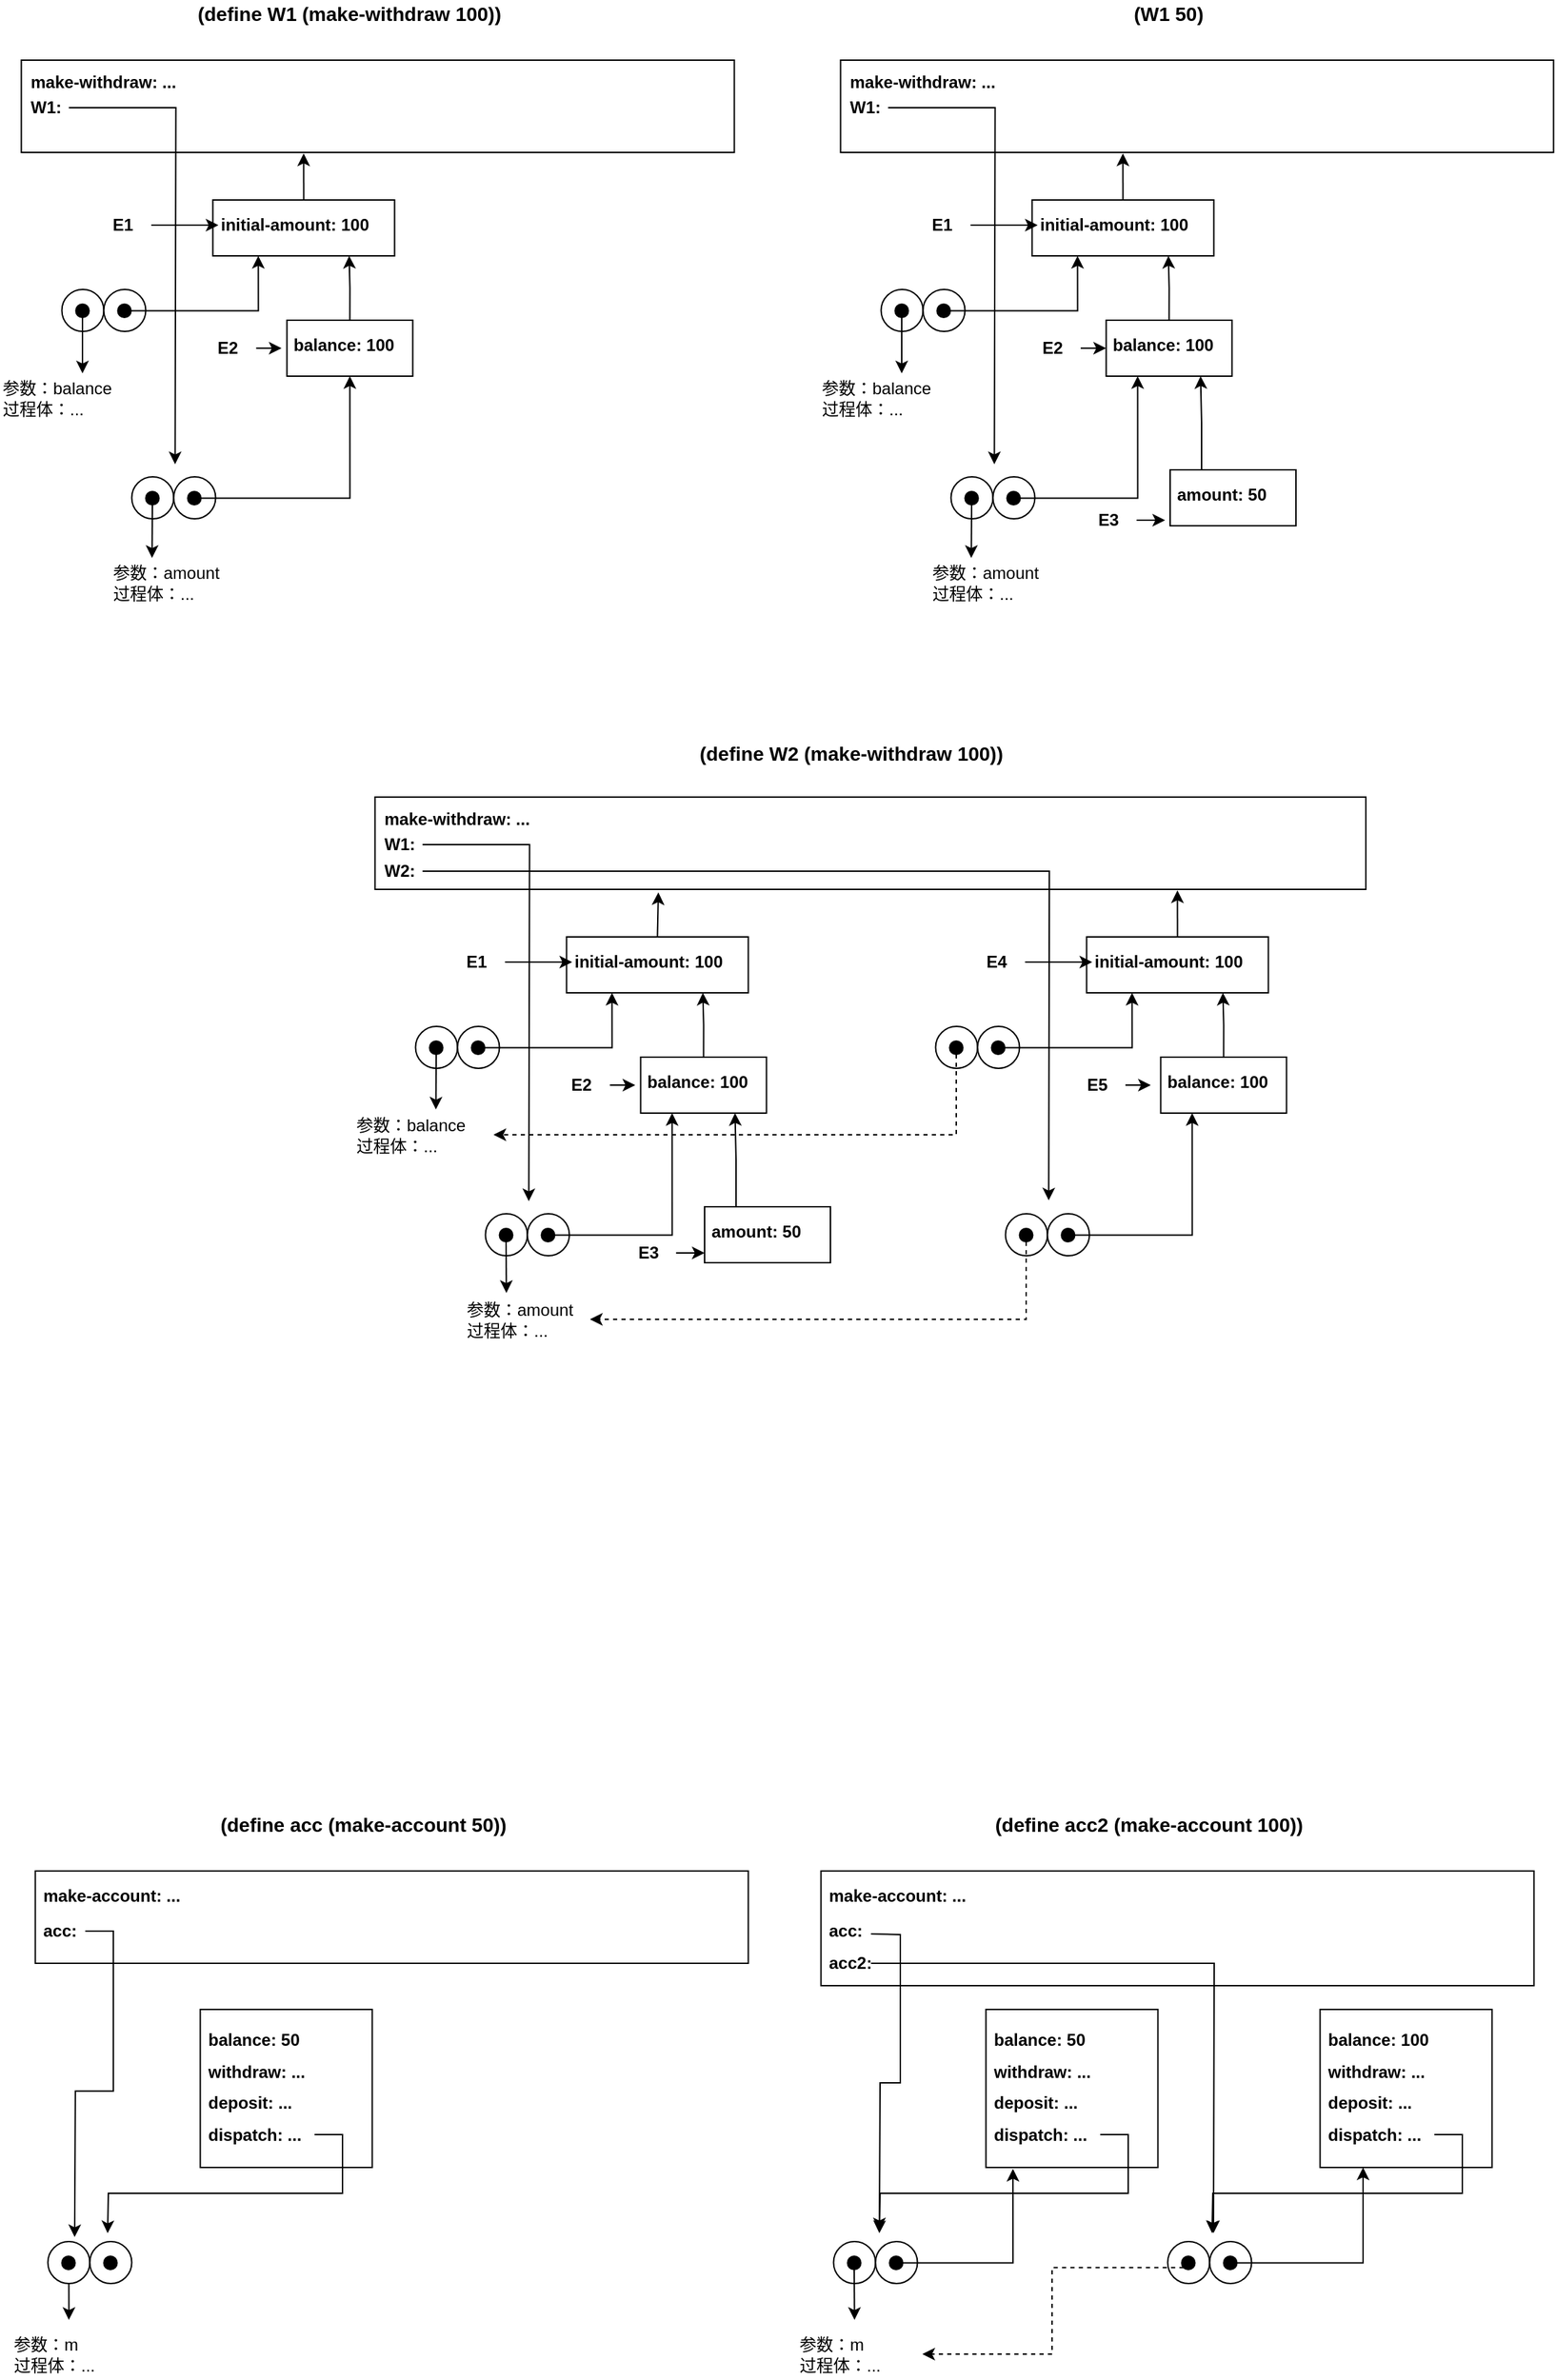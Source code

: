 <mxfile version="14.6.13" type="device"><diagram id="LgujPnxmzeHm9c6CpIcH" name="第 1 页"><mxGraphModel dx="1954" dy="1257" grid="0" gridSize="10" guides="1" tooltips="1" connect="1" arrows="1" fold="1" page="0" pageScale="1" pageWidth="827" pageHeight="1169" math="0" shadow="0"><root><mxCell id="0"/><mxCell id="1" parent="0"/><mxCell id="M92kfZYtHgGCpqDzER8q-1" value="" style="rounded=0;whiteSpace=wrap;html=1;" vertex="1" parent="1"><mxGeometry x="8.25" y="241" width="510" height="66" as="geometry"/></mxCell><mxCell id="M92kfZYtHgGCpqDzER8q-2" value="&lt;b&gt;make-withdraw: ...&lt;/b&gt;" style="text;html=1;strokeColor=none;fillColor=none;align=left;verticalAlign=middle;whiteSpace=wrap;rounded=0;" vertex="1" parent="1"><mxGeometry x="13.25" y="247" width="123" height="20" as="geometry"/></mxCell><mxCell id="M92kfZYtHgGCpqDzER8q-37" style="edgeStyle=orthogonalEdgeStyle;rounded=0;orthogonalLoop=1;jettySize=auto;html=1;" edge="1" parent="1" source="M92kfZYtHgGCpqDzER8q-9"><mxGeometry relative="1" as="geometry"><mxPoint x="118.25" y="530" as="targetPoint"/></mxGeometry></mxCell><mxCell id="M92kfZYtHgGCpqDzER8q-9" value="&lt;b&gt;W1:&lt;/b&gt;" style="text;html=1;strokeColor=none;fillColor=none;align=left;verticalAlign=middle;whiteSpace=wrap;rounded=0;" vertex="1" parent="1"><mxGeometry x="13.25" y="265" width="29" height="20" as="geometry"/></mxCell><mxCell id="M92kfZYtHgGCpqDzER8q-14" value="" style="group" vertex="1" connectable="0" parent="1"><mxGeometry x="145.25" y="341" width="130" height="40" as="geometry"/></mxCell><mxCell id="M92kfZYtHgGCpqDzER8q-11" value="" style="rounded=0;whiteSpace=wrap;html=1;align=left;fillColor=#FFFFFF;" vertex="1" parent="M92kfZYtHgGCpqDzER8q-14"><mxGeometry width="130" height="40" as="geometry"/></mxCell><mxCell id="M92kfZYtHgGCpqDzER8q-13" value="&lt;b&gt;initial-amount: 100&lt;/b&gt;" style="text;html=1;strokeColor=none;fillColor=none;align=left;verticalAlign=middle;whiteSpace=wrap;rounded=0;" vertex="1" parent="M92kfZYtHgGCpqDzER8q-14"><mxGeometry x="4" y="8" width="123" height="20" as="geometry"/></mxCell><mxCell id="M92kfZYtHgGCpqDzER8q-20" value="" style="group" vertex="1" connectable="0" parent="1"><mxGeometry x="37.25" y="405" width="60" height="30" as="geometry"/></mxCell><mxCell id="M92kfZYtHgGCpqDzER8q-8" value="" style="group;flipV=1;flipH=1;" vertex="1" connectable="0" parent="M92kfZYtHgGCpqDzER8q-20"><mxGeometry width="30" height="30" as="geometry"/></mxCell><mxCell id="M92kfZYtHgGCpqDzER8q-4" value="" style="ellipse;whiteSpace=wrap;html=1;aspect=fixed;align=left;flipV=1;flipH=1;" vertex="1" parent="M92kfZYtHgGCpqDzER8q-8"><mxGeometry width="30" height="30" as="geometry"/></mxCell><mxCell id="M92kfZYtHgGCpqDzER8q-5" value="" style="ellipse;whiteSpace=wrap;html=1;aspect=fixed;align=left;fillColor=#000000;flipV=1;flipH=1;" vertex="1" parent="M92kfZYtHgGCpqDzER8q-8"><mxGeometry x="10" y="10.5" width="9.5" height="9.5" as="geometry"/></mxCell><mxCell id="M92kfZYtHgGCpqDzER8q-16" value="" style="group;flipV=1;flipH=1;" vertex="1" connectable="0" parent="M92kfZYtHgGCpqDzER8q-20"><mxGeometry x="30" width="30" height="30" as="geometry"/></mxCell><mxCell id="M92kfZYtHgGCpqDzER8q-17" value="" style="ellipse;whiteSpace=wrap;html=1;aspect=fixed;align=left;flipV=1;flipH=1;" vertex="1" parent="M92kfZYtHgGCpqDzER8q-16"><mxGeometry width="30" height="30" as="geometry"/></mxCell><mxCell id="M92kfZYtHgGCpqDzER8q-18" value="" style="ellipse;whiteSpace=wrap;html=1;aspect=fixed;align=left;fillColor=#000000;flipV=1;flipH=1;" vertex="1" parent="M92kfZYtHgGCpqDzER8q-16"><mxGeometry x="10" y="10.5" width="9.5" height="9.5" as="geometry"/></mxCell><mxCell id="M92kfZYtHgGCpqDzER8q-22" style="edgeStyle=orthogonalEdgeStyle;rounded=0;orthogonalLoop=1;jettySize=auto;html=1;exitX=1;exitY=0.5;exitDx=0;exitDy=0;entryX=0.25;entryY=1;entryDx=0;entryDy=0;" edge="1" parent="1" source="M92kfZYtHgGCpqDzER8q-18" target="M92kfZYtHgGCpqDzER8q-11"><mxGeometry relative="1" as="geometry"/></mxCell><mxCell id="M92kfZYtHgGCpqDzER8q-23" value="参数：balance&lt;br&gt;过程体：..." style="text;html=1;strokeColor=none;fillColor=none;align=left;verticalAlign=middle;whiteSpace=wrap;rounded=0;" vertex="1" parent="1"><mxGeometry x="-7" y="465" width="118" height="35" as="geometry"/></mxCell><mxCell id="M92kfZYtHgGCpqDzER8q-24" value="" style="group" vertex="1" connectable="0" parent="1"><mxGeometry x="198.25" y="427" width="90" height="40" as="geometry"/></mxCell><mxCell id="M92kfZYtHgGCpqDzER8q-25" value="" style="rounded=0;whiteSpace=wrap;html=1;align=left;fillColor=#FFFFFF;" vertex="1" parent="M92kfZYtHgGCpqDzER8q-24"><mxGeometry width="90" height="40" as="geometry"/></mxCell><mxCell id="M92kfZYtHgGCpqDzER8q-26" value="&lt;b&gt;balance: 100&lt;/b&gt;" style="text;html=1;strokeColor=none;fillColor=none;align=left;verticalAlign=middle;whiteSpace=wrap;rounded=0;" vertex="1" parent="M92kfZYtHgGCpqDzER8q-24"><mxGeometry x="2.769" y="8" width="85.154" height="20" as="geometry"/></mxCell><mxCell id="M92kfZYtHgGCpqDzER8q-29" style="edgeStyle=orthogonalEdgeStyle;rounded=0;orthogonalLoop=1;jettySize=auto;html=1;exitX=0.5;exitY=0;exitDx=0;exitDy=0;entryX=0.396;entryY=1.012;entryDx=0;entryDy=0;entryPerimeter=0;" edge="1" parent="1" source="M92kfZYtHgGCpqDzER8q-11" target="M92kfZYtHgGCpqDzER8q-1"><mxGeometry relative="1" as="geometry"/></mxCell><mxCell id="M92kfZYtHgGCpqDzER8q-30" value="" style="group" vertex="1" connectable="0" parent="1"><mxGeometry x="87.25" y="539" width="60" height="30" as="geometry"/></mxCell><mxCell id="M92kfZYtHgGCpqDzER8q-31" value="" style="group;flipV=1;flipH=1;" vertex="1" connectable="0" parent="M92kfZYtHgGCpqDzER8q-30"><mxGeometry width="30" height="30" as="geometry"/></mxCell><mxCell id="M92kfZYtHgGCpqDzER8q-32" value="" style="ellipse;whiteSpace=wrap;html=1;aspect=fixed;align=left;flipV=1;flipH=1;" vertex="1" parent="M92kfZYtHgGCpqDzER8q-31"><mxGeometry width="30" height="30" as="geometry"/></mxCell><mxCell id="M92kfZYtHgGCpqDzER8q-33" value="" style="ellipse;whiteSpace=wrap;html=1;aspect=fixed;align=left;fillColor=#000000;flipV=1;flipH=1;" vertex="1" parent="M92kfZYtHgGCpqDzER8q-31"><mxGeometry x="10" y="10.5" width="9.5" height="9.5" as="geometry"/></mxCell><mxCell id="M92kfZYtHgGCpqDzER8q-34" value="" style="group;flipV=1;flipH=1;" vertex="1" connectable="0" parent="M92kfZYtHgGCpqDzER8q-30"><mxGeometry x="30" width="30" height="30" as="geometry"/></mxCell><mxCell id="M92kfZYtHgGCpqDzER8q-35" value="" style="ellipse;whiteSpace=wrap;html=1;aspect=fixed;align=left;flipV=1;flipH=1;" vertex="1" parent="M92kfZYtHgGCpqDzER8q-34"><mxGeometry width="30" height="30" as="geometry"/></mxCell><mxCell id="M92kfZYtHgGCpqDzER8q-36" value="" style="ellipse;whiteSpace=wrap;html=1;aspect=fixed;align=left;fillColor=#000000;flipV=1;flipH=1;" vertex="1" parent="M92kfZYtHgGCpqDzER8q-34"><mxGeometry x="10" y="10.5" width="9.5" height="9.5" as="geometry"/></mxCell><mxCell id="M92kfZYtHgGCpqDzER8q-38" value="参数：amount&lt;br&gt;过程体：..." style="text;html=1;strokeColor=none;fillColor=none;align=left;verticalAlign=middle;whiteSpace=wrap;rounded=0;" vertex="1" parent="1"><mxGeometry x="72.25" y="597" width="118" height="35" as="geometry"/></mxCell><mxCell id="M92kfZYtHgGCpqDzER8q-39" style="edgeStyle=orthogonalEdgeStyle;rounded=0;orthogonalLoop=1;jettySize=auto;html=1;exitX=0.5;exitY=0;exitDx=0;exitDy=0;entryX=0.75;entryY=1;entryDx=0;entryDy=0;" edge="1" parent="1" source="M92kfZYtHgGCpqDzER8q-25" target="M92kfZYtHgGCpqDzER8q-11"><mxGeometry relative="1" as="geometry"/></mxCell><mxCell id="M92kfZYtHgGCpqDzER8q-42" style="edgeStyle=orthogonalEdgeStyle;rounded=0;orthogonalLoop=1;jettySize=auto;html=1;exitX=1;exitY=0.5;exitDx=0;exitDy=0;entryX=0;entryY=0.5;entryDx=0;entryDy=0;" edge="1" parent="1" source="M92kfZYtHgGCpqDzER8q-40" target="M92kfZYtHgGCpqDzER8q-13"><mxGeometry relative="1" as="geometry"/></mxCell><mxCell id="M92kfZYtHgGCpqDzER8q-40" value="&lt;b&gt;E1&lt;/b&gt;" style="text;html=1;strokeColor=none;fillColor=none;align=center;verticalAlign=middle;whiteSpace=wrap;rounded=0;" vertex="1" parent="1"><mxGeometry x="61.25" y="349" width="40" height="20" as="geometry"/></mxCell><mxCell id="M92kfZYtHgGCpqDzER8q-43" style="edgeStyle=orthogonalEdgeStyle;rounded=0;orthogonalLoop=1;jettySize=auto;html=1;exitX=1;exitY=0.5;exitDx=0;exitDy=0;entryX=0.5;entryY=1;entryDx=0;entryDy=0;" edge="1" parent="1" source="M92kfZYtHgGCpqDzER8q-36" target="M92kfZYtHgGCpqDzER8q-25"><mxGeometry relative="1" as="geometry"/></mxCell><mxCell id="M92kfZYtHgGCpqDzER8q-44" style="edgeStyle=orthogonalEdgeStyle;rounded=0;orthogonalLoop=1;jettySize=auto;html=1;exitX=0.5;exitY=1;exitDx=0;exitDy=0;entryX=0.5;entryY=0;entryDx=0;entryDy=0;" edge="1" parent="1" source="M92kfZYtHgGCpqDzER8q-5" target="M92kfZYtHgGCpqDzER8q-23"><mxGeometry relative="1" as="geometry"/></mxCell><mxCell id="M92kfZYtHgGCpqDzER8q-45" style="edgeStyle=orthogonalEdgeStyle;rounded=0;orthogonalLoop=1;jettySize=auto;html=1;exitX=0.5;exitY=1;exitDx=0;exitDy=0;entryX=0.25;entryY=0;entryDx=0;entryDy=0;" edge="1" parent="1" source="M92kfZYtHgGCpqDzER8q-33" target="M92kfZYtHgGCpqDzER8q-38"><mxGeometry relative="1" as="geometry"/></mxCell><mxCell id="M92kfZYtHgGCpqDzER8q-46" value="" style="group" vertex="1" connectable="0" parent="1"><mxGeometry x="830" y="534" width="90" height="40" as="geometry"/></mxCell><mxCell id="M92kfZYtHgGCpqDzER8q-47" value="" style="rounded=0;whiteSpace=wrap;html=1;align=left;fillColor=#FFFFFF;" vertex="1" parent="M92kfZYtHgGCpqDzER8q-46"><mxGeometry width="90" height="40" as="geometry"/></mxCell><mxCell id="M92kfZYtHgGCpqDzER8q-48" value="&lt;b&gt;amount: 50&lt;/b&gt;" style="text;html=1;strokeColor=none;fillColor=none;align=left;verticalAlign=middle;whiteSpace=wrap;rounded=0;" vertex="1" parent="M92kfZYtHgGCpqDzER8q-46"><mxGeometry x="2.769" y="8" width="85.154" height="20" as="geometry"/></mxCell><mxCell id="M92kfZYtHgGCpqDzER8q-60" value="&lt;b&gt;&lt;font style=&quot;font-size: 14px&quot;&gt;(define W1 (make-withdraw 100))&lt;/font&gt;&lt;/b&gt;" style="text;html=1;strokeColor=none;fillColor=none;align=center;verticalAlign=middle;whiteSpace=wrap;rounded=0;" vertex="1" parent="1"><mxGeometry x="114.25" y="198" width="258" height="20" as="geometry"/></mxCell><mxCell id="M92kfZYtHgGCpqDzER8q-61" value="" style="rounded=0;whiteSpace=wrap;html=1;" vertex="1" parent="1"><mxGeometry x="594.25" y="241" width="510" height="66" as="geometry"/></mxCell><mxCell id="M92kfZYtHgGCpqDzER8q-62" value="&lt;b&gt;make-withdraw: ...&lt;/b&gt;" style="text;html=1;strokeColor=none;fillColor=none;align=left;verticalAlign=middle;whiteSpace=wrap;rounded=0;" vertex="1" parent="1"><mxGeometry x="599.25" y="247" width="123" height="20" as="geometry"/></mxCell><mxCell id="M92kfZYtHgGCpqDzER8q-63" style="edgeStyle=orthogonalEdgeStyle;rounded=0;orthogonalLoop=1;jettySize=auto;html=1;" edge="1" source="M92kfZYtHgGCpqDzER8q-64" parent="1"><mxGeometry relative="1" as="geometry"><mxPoint x="704.25" y="530" as="targetPoint"/></mxGeometry></mxCell><mxCell id="M92kfZYtHgGCpqDzER8q-64" value="&lt;b&gt;W1:&lt;/b&gt;" style="text;html=1;strokeColor=none;fillColor=none;align=left;verticalAlign=middle;whiteSpace=wrap;rounded=0;" vertex="1" parent="1"><mxGeometry x="599.25" y="265" width="29" height="20" as="geometry"/></mxCell><mxCell id="M92kfZYtHgGCpqDzER8q-65" value="" style="group" vertex="1" connectable="0" parent="1"><mxGeometry x="731.25" y="341" width="130" height="40" as="geometry"/></mxCell><mxCell id="M92kfZYtHgGCpqDzER8q-66" value="" style="rounded=0;whiteSpace=wrap;html=1;align=left;fillColor=#FFFFFF;" vertex="1" parent="M92kfZYtHgGCpqDzER8q-65"><mxGeometry width="130" height="40" as="geometry"/></mxCell><mxCell id="M92kfZYtHgGCpqDzER8q-67" value="&lt;b&gt;initial-amount: 100&lt;/b&gt;" style="text;html=1;strokeColor=none;fillColor=none;align=left;verticalAlign=middle;whiteSpace=wrap;rounded=0;" vertex="1" parent="M92kfZYtHgGCpqDzER8q-65"><mxGeometry x="4" y="8" width="123" height="20" as="geometry"/></mxCell><mxCell id="M92kfZYtHgGCpqDzER8q-68" value="" style="group" vertex="1" connectable="0" parent="1"><mxGeometry x="623.25" y="405" width="60" height="30" as="geometry"/></mxCell><mxCell id="M92kfZYtHgGCpqDzER8q-69" value="" style="group;flipV=1;flipH=1;" vertex="1" connectable="0" parent="M92kfZYtHgGCpqDzER8q-68"><mxGeometry width="30" height="30" as="geometry"/></mxCell><mxCell id="M92kfZYtHgGCpqDzER8q-70" value="" style="ellipse;whiteSpace=wrap;html=1;aspect=fixed;align=left;flipV=1;flipH=1;" vertex="1" parent="M92kfZYtHgGCpqDzER8q-69"><mxGeometry width="30" height="30" as="geometry"/></mxCell><mxCell id="M92kfZYtHgGCpqDzER8q-71" value="" style="ellipse;whiteSpace=wrap;html=1;aspect=fixed;align=left;fillColor=#000000;flipV=1;flipH=1;" vertex="1" parent="M92kfZYtHgGCpqDzER8q-69"><mxGeometry x="10" y="10.5" width="9.5" height="9.5" as="geometry"/></mxCell><mxCell id="M92kfZYtHgGCpqDzER8q-72" value="" style="group;flipV=1;flipH=1;" vertex="1" connectable="0" parent="M92kfZYtHgGCpqDzER8q-68"><mxGeometry x="30" width="30" height="30" as="geometry"/></mxCell><mxCell id="M92kfZYtHgGCpqDzER8q-73" value="" style="ellipse;whiteSpace=wrap;html=1;aspect=fixed;align=left;flipV=1;flipH=1;" vertex="1" parent="M92kfZYtHgGCpqDzER8q-72"><mxGeometry width="30" height="30" as="geometry"/></mxCell><mxCell id="M92kfZYtHgGCpqDzER8q-74" value="" style="ellipse;whiteSpace=wrap;html=1;aspect=fixed;align=left;fillColor=#000000;flipV=1;flipH=1;" vertex="1" parent="M92kfZYtHgGCpqDzER8q-72"><mxGeometry x="10" y="10.5" width="9.5" height="9.5" as="geometry"/></mxCell><mxCell id="M92kfZYtHgGCpqDzER8q-75" style="edgeStyle=orthogonalEdgeStyle;rounded=0;orthogonalLoop=1;jettySize=auto;html=1;exitX=1;exitY=0.5;exitDx=0;exitDy=0;entryX=0.25;entryY=1;entryDx=0;entryDy=0;" edge="1" source="M92kfZYtHgGCpqDzER8q-74" target="M92kfZYtHgGCpqDzER8q-66" parent="1"><mxGeometry relative="1" as="geometry"/></mxCell><mxCell id="M92kfZYtHgGCpqDzER8q-76" value="参数：balance&lt;br&gt;过程体：..." style="text;html=1;strokeColor=none;fillColor=none;align=left;verticalAlign=middle;whiteSpace=wrap;rounded=0;" vertex="1" parent="1"><mxGeometry x="579" y="465" width="118" height="35" as="geometry"/></mxCell><mxCell id="M92kfZYtHgGCpqDzER8q-77" value="" style="group" vertex="1" connectable="0" parent="1"><mxGeometry x="784.25" y="427" width="90" height="40" as="geometry"/></mxCell><mxCell id="M92kfZYtHgGCpqDzER8q-78" value="" style="rounded=0;whiteSpace=wrap;html=1;align=left;fillColor=#FFFFFF;" vertex="1" parent="M92kfZYtHgGCpqDzER8q-77"><mxGeometry width="90" height="40" as="geometry"/></mxCell><mxCell id="M92kfZYtHgGCpqDzER8q-79" value="&lt;b&gt;balance: 100&lt;/b&gt;" style="text;html=1;strokeColor=none;fillColor=none;align=left;verticalAlign=middle;whiteSpace=wrap;rounded=0;" vertex="1" parent="M92kfZYtHgGCpqDzER8q-77"><mxGeometry x="2.769" y="8" width="85.154" height="20" as="geometry"/></mxCell><mxCell id="M92kfZYtHgGCpqDzER8q-80" style="edgeStyle=orthogonalEdgeStyle;rounded=0;orthogonalLoop=1;jettySize=auto;html=1;exitX=0.5;exitY=0;exitDx=0;exitDy=0;entryX=0.396;entryY=1.012;entryDx=0;entryDy=0;entryPerimeter=0;" edge="1" source="M92kfZYtHgGCpqDzER8q-66" target="M92kfZYtHgGCpqDzER8q-61" parent="1"><mxGeometry relative="1" as="geometry"/></mxCell><mxCell id="M92kfZYtHgGCpqDzER8q-81" value="" style="group" vertex="1" connectable="0" parent="1"><mxGeometry x="673.25" y="539" width="60" height="30" as="geometry"/></mxCell><mxCell id="M92kfZYtHgGCpqDzER8q-82" value="" style="group;flipV=1;flipH=1;" vertex="1" connectable="0" parent="M92kfZYtHgGCpqDzER8q-81"><mxGeometry width="30" height="30" as="geometry"/></mxCell><mxCell id="M92kfZYtHgGCpqDzER8q-83" value="" style="ellipse;whiteSpace=wrap;html=1;aspect=fixed;align=left;flipV=1;flipH=1;" vertex="1" parent="M92kfZYtHgGCpqDzER8q-82"><mxGeometry width="30" height="30" as="geometry"/></mxCell><mxCell id="M92kfZYtHgGCpqDzER8q-84" value="" style="ellipse;whiteSpace=wrap;html=1;aspect=fixed;align=left;fillColor=#000000;flipV=1;flipH=1;" vertex="1" parent="M92kfZYtHgGCpqDzER8q-82"><mxGeometry x="10" y="10.5" width="9.5" height="9.5" as="geometry"/></mxCell><mxCell id="M92kfZYtHgGCpqDzER8q-85" value="" style="group;flipV=1;flipH=1;" vertex="1" connectable="0" parent="M92kfZYtHgGCpqDzER8q-81"><mxGeometry x="30" width="30" height="30" as="geometry"/></mxCell><mxCell id="M92kfZYtHgGCpqDzER8q-86" value="" style="ellipse;whiteSpace=wrap;html=1;aspect=fixed;align=left;flipV=1;flipH=1;" vertex="1" parent="M92kfZYtHgGCpqDzER8q-85"><mxGeometry width="30" height="30" as="geometry"/></mxCell><mxCell id="M92kfZYtHgGCpqDzER8q-87" value="" style="ellipse;whiteSpace=wrap;html=1;aspect=fixed;align=left;fillColor=#000000;flipV=1;flipH=1;" vertex="1" parent="M92kfZYtHgGCpqDzER8q-85"><mxGeometry x="10" y="10.5" width="9.5" height="9.5" as="geometry"/></mxCell><mxCell id="M92kfZYtHgGCpqDzER8q-88" value="参数：amount&lt;br&gt;过程体：..." style="text;html=1;strokeColor=none;fillColor=none;align=left;verticalAlign=middle;whiteSpace=wrap;rounded=0;" vertex="1" parent="1"><mxGeometry x="658.25" y="597" width="118" height="35" as="geometry"/></mxCell><mxCell id="M92kfZYtHgGCpqDzER8q-89" style="edgeStyle=orthogonalEdgeStyle;rounded=0;orthogonalLoop=1;jettySize=auto;html=1;exitX=0.5;exitY=0;exitDx=0;exitDy=0;entryX=0.75;entryY=1;entryDx=0;entryDy=0;" edge="1" source="M92kfZYtHgGCpqDzER8q-78" target="M92kfZYtHgGCpqDzER8q-66" parent="1"><mxGeometry relative="1" as="geometry"/></mxCell><mxCell id="M92kfZYtHgGCpqDzER8q-90" style="edgeStyle=orthogonalEdgeStyle;rounded=0;orthogonalLoop=1;jettySize=auto;html=1;exitX=1;exitY=0.5;exitDx=0;exitDy=0;entryX=0;entryY=0.5;entryDx=0;entryDy=0;" edge="1" source="M92kfZYtHgGCpqDzER8q-91" target="M92kfZYtHgGCpqDzER8q-67" parent="1"><mxGeometry relative="1" as="geometry"/></mxCell><mxCell id="M92kfZYtHgGCpqDzER8q-91" value="&lt;b&gt;E1&lt;/b&gt;" style="text;html=1;strokeColor=none;fillColor=none;align=center;verticalAlign=middle;whiteSpace=wrap;rounded=0;" vertex="1" parent="1"><mxGeometry x="647.25" y="349" width="40" height="20" as="geometry"/></mxCell><mxCell id="M92kfZYtHgGCpqDzER8q-92" style="edgeStyle=orthogonalEdgeStyle;rounded=0;orthogonalLoop=1;jettySize=auto;html=1;exitX=1;exitY=0.5;exitDx=0;exitDy=0;entryX=0.25;entryY=1;entryDx=0;entryDy=0;" edge="1" source="M92kfZYtHgGCpqDzER8q-87" target="M92kfZYtHgGCpqDzER8q-78" parent="1"><mxGeometry relative="1" as="geometry"/></mxCell><mxCell id="M92kfZYtHgGCpqDzER8q-93" style="edgeStyle=orthogonalEdgeStyle;rounded=0;orthogonalLoop=1;jettySize=auto;html=1;exitX=0.5;exitY=1;exitDx=0;exitDy=0;entryX=0.5;entryY=0;entryDx=0;entryDy=0;" edge="1" source="M92kfZYtHgGCpqDzER8q-71" target="M92kfZYtHgGCpqDzER8q-76" parent="1"><mxGeometry relative="1" as="geometry"/></mxCell><mxCell id="M92kfZYtHgGCpqDzER8q-94" style="edgeStyle=orthogonalEdgeStyle;rounded=0;orthogonalLoop=1;jettySize=auto;html=1;exitX=0.5;exitY=1;exitDx=0;exitDy=0;entryX=0.25;entryY=0;entryDx=0;entryDy=0;" edge="1" source="M92kfZYtHgGCpqDzER8q-84" target="M92kfZYtHgGCpqDzER8q-88" parent="1"><mxGeometry relative="1" as="geometry"/></mxCell><mxCell id="M92kfZYtHgGCpqDzER8q-95" value="&lt;span style=&quot;font-size: 14px&quot;&gt;&lt;b&gt;(W1 50)&lt;/b&gt;&lt;/span&gt;" style="text;html=1;strokeColor=none;fillColor=none;align=center;verticalAlign=middle;whiteSpace=wrap;rounded=0;" vertex="1" parent="1"><mxGeometry x="700.25" y="198" width="258" height="20" as="geometry"/></mxCell><mxCell id="M92kfZYtHgGCpqDzER8q-96" style="edgeStyle=orthogonalEdgeStyle;rounded=0;orthogonalLoop=1;jettySize=auto;html=1;exitX=0.25;exitY=0;exitDx=0;exitDy=0;entryX=0.75;entryY=1;entryDx=0;entryDy=0;" edge="1" parent="1" source="M92kfZYtHgGCpqDzER8q-47" target="M92kfZYtHgGCpqDzER8q-78"><mxGeometry relative="1" as="geometry"/></mxCell><mxCell id="M92kfZYtHgGCpqDzER8q-97" value="" style="group" vertex="1" connectable="0" parent="1"><mxGeometry x="497" y="1061" width="90" height="40" as="geometry"/></mxCell><mxCell id="M92kfZYtHgGCpqDzER8q-98" value="" style="rounded=0;whiteSpace=wrap;html=1;align=left;fillColor=#FFFFFF;" vertex="1" parent="M92kfZYtHgGCpqDzER8q-97"><mxGeometry width="90" height="40" as="geometry"/></mxCell><mxCell id="M92kfZYtHgGCpqDzER8q-99" value="&lt;b&gt;amount: 50&lt;/b&gt;" style="text;html=1;strokeColor=none;fillColor=none;align=left;verticalAlign=middle;whiteSpace=wrap;rounded=0;" vertex="1" parent="M92kfZYtHgGCpqDzER8q-97"><mxGeometry x="2.769" y="8" width="85.154" height="20" as="geometry"/></mxCell><mxCell id="M92kfZYtHgGCpqDzER8q-100" value="" style="rounded=0;whiteSpace=wrap;html=1;" vertex="1" parent="1"><mxGeometry x="261.25" y="768" width="708.75" height="66" as="geometry"/></mxCell><mxCell id="M92kfZYtHgGCpqDzER8q-101" value="&lt;b&gt;make-withdraw: ...&lt;/b&gt;" style="text;html=1;strokeColor=none;fillColor=none;align=left;verticalAlign=middle;whiteSpace=wrap;rounded=0;" vertex="1" parent="1"><mxGeometry x="266.25" y="774" width="123" height="20" as="geometry"/></mxCell><mxCell id="M92kfZYtHgGCpqDzER8q-102" style="edgeStyle=orthogonalEdgeStyle;rounded=0;orthogonalLoop=1;jettySize=auto;html=1;" edge="1" parent="1" source="M92kfZYtHgGCpqDzER8q-103"><mxGeometry relative="1" as="geometry"><mxPoint x="371.25" y="1057" as="targetPoint"/></mxGeometry></mxCell><mxCell id="M92kfZYtHgGCpqDzER8q-103" value="&lt;b&gt;W1:&lt;/b&gt;" style="text;html=1;strokeColor=none;fillColor=none;align=left;verticalAlign=middle;whiteSpace=wrap;rounded=0;" vertex="1" parent="1"><mxGeometry x="266.25" y="792" width="29" height="20" as="geometry"/></mxCell><mxCell id="M92kfZYtHgGCpqDzER8q-104" value="" style="group" vertex="1" connectable="0" parent="1"><mxGeometry x="398.25" y="868" width="130" height="40" as="geometry"/></mxCell><mxCell id="M92kfZYtHgGCpqDzER8q-105" value="" style="rounded=0;whiteSpace=wrap;html=1;align=left;fillColor=#FFFFFF;" vertex="1" parent="M92kfZYtHgGCpqDzER8q-104"><mxGeometry width="130" height="40" as="geometry"/></mxCell><mxCell id="M92kfZYtHgGCpqDzER8q-106" value="&lt;b&gt;initial-amount: 100&lt;/b&gt;" style="text;html=1;strokeColor=none;fillColor=none;align=left;verticalAlign=middle;whiteSpace=wrap;rounded=0;" vertex="1" parent="M92kfZYtHgGCpqDzER8q-104"><mxGeometry x="4" y="8" width="123" height="20" as="geometry"/></mxCell><mxCell id="M92kfZYtHgGCpqDzER8q-107" value="" style="group" vertex="1" connectable="0" parent="1"><mxGeometry x="290.25" y="932" width="60" height="30" as="geometry"/></mxCell><mxCell id="M92kfZYtHgGCpqDzER8q-108" value="" style="group;flipV=1;flipH=1;" vertex="1" connectable="0" parent="M92kfZYtHgGCpqDzER8q-107"><mxGeometry width="30" height="30" as="geometry"/></mxCell><mxCell id="M92kfZYtHgGCpqDzER8q-109" value="" style="ellipse;whiteSpace=wrap;html=1;aspect=fixed;align=left;flipV=1;flipH=1;" vertex="1" parent="M92kfZYtHgGCpqDzER8q-108"><mxGeometry width="30" height="30" as="geometry"/></mxCell><mxCell id="M92kfZYtHgGCpqDzER8q-110" value="" style="ellipse;whiteSpace=wrap;html=1;aspect=fixed;align=left;fillColor=#000000;flipV=1;flipH=1;" vertex="1" parent="M92kfZYtHgGCpqDzER8q-108"><mxGeometry x="10" y="10.5" width="9.5" height="9.5" as="geometry"/></mxCell><mxCell id="M92kfZYtHgGCpqDzER8q-111" value="" style="group;flipV=1;flipH=1;" vertex="1" connectable="0" parent="M92kfZYtHgGCpqDzER8q-107"><mxGeometry x="30" width="30" height="30" as="geometry"/></mxCell><mxCell id="M92kfZYtHgGCpqDzER8q-112" value="" style="ellipse;whiteSpace=wrap;html=1;aspect=fixed;align=left;flipV=1;flipH=1;" vertex="1" parent="M92kfZYtHgGCpqDzER8q-111"><mxGeometry width="30" height="30" as="geometry"/></mxCell><mxCell id="M92kfZYtHgGCpqDzER8q-113" value="" style="ellipse;whiteSpace=wrap;html=1;aspect=fixed;align=left;fillColor=#000000;flipV=1;flipH=1;" vertex="1" parent="M92kfZYtHgGCpqDzER8q-111"><mxGeometry x="10" y="10.5" width="9.5" height="9.5" as="geometry"/></mxCell><mxCell id="M92kfZYtHgGCpqDzER8q-114" style="edgeStyle=orthogonalEdgeStyle;rounded=0;orthogonalLoop=1;jettySize=auto;html=1;exitX=1;exitY=0.5;exitDx=0;exitDy=0;entryX=0.25;entryY=1;entryDx=0;entryDy=0;" edge="1" parent="1" source="M92kfZYtHgGCpqDzER8q-113" target="M92kfZYtHgGCpqDzER8q-105"><mxGeometry relative="1" as="geometry"/></mxCell><mxCell id="M92kfZYtHgGCpqDzER8q-115" value="参数：balance&lt;br&gt;过程体：..." style="text;html=1;strokeColor=none;fillColor=none;align=left;verticalAlign=middle;whiteSpace=wrap;rounded=0;" vertex="1" parent="1"><mxGeometry x="246" y="992" width="100" height="35" as="geometry"/></mxCell><mxCell id="M92kfZYtHgGCpqDzER8q-116" value="" style="group" vertex="1" connectable="0" parent="1"><mxGeometry x="451.25" y="954" width="90" height="40" as="geometry"/></mxCell><mxCell id="M92kfZYtHgGCpqDzER8q-117" value="" style="rounded=0;whiteSpace=wrap;html=1;align=left;fillColor=#FFFFFF;" vertex="1" parent="M92kfZYtHgGCpqDzER8q-116"><mxGeometry width="90" height="40" as="geometry"/></mxCell><mxCell id="M92kfZYtHgGCpqDzER8q-118" value="&lt;b&gt;balance: 100&lt;/b&gt;" style="text;html=1;strokeColor=none;fillColor=none;align=left;verticalAlign=middle;whiteSpace=wrap;rounded=0;" vertex="1" parent="M92kfZYtHgGCpqDzER8q-116"><mxGeometry x="2.769" y="8" width="85.154" height="20" as="geometry"/></mxCell><mxCell id="M92kfZYtHgGCpqDzER8q-119" style="edgeStyle=orthogonalEdgeStyle;rounded=0;orthogonalLoop=1;jettySize=auto;html=1;exitX=0.5;exitY=0;exitDx=0;exitDy=0;entryX=0.286;entryY=1.033;entryDx=0;entryDy=0;entryPerimeter=0;" edge="1" parent="1" source="M92kfZYtHgGCpqDzER8q-105" target="M92kfZYtHgGCpqDzER8q-100"><mxGeometry relative="1" as="geometry"/></mxCell><mxCell id="M92kfZYtHgGCpqDzER8q-120" value="" style="group" vertex="1" connectable="0" parent="1"><mxGeometry x="340.25" y="1066" width="60" height="30" as="geometry"/></mxCell><mxCell id="M92kfZYtHgGCpqDzER8q-121" value="" style="group;flipV=1;flipH=1;" vertex="1" connectable="0" parent="M92kfZYtHgGCpqDzER8q-120"><mxGeometry width="30" height="30" as="geometry"/></mxCell><mxCell id="M92kfZYtHgGCpqDzER8q-122" value="" style="ellipse;whiteSpace=wrap;html=1;aspect=fixed;align=left;flipV=1;flipH=1;" vertex="1" parent="M92kfZYtHgGCpqDzER8q-121"><mxGeometry width="30" height="30" as="geometry"/></mxCell><mxCell id="M92kfZYtHgGCpqDzER8q-123" value="" style="ellipse;whiteSpace=wrap;html=1;aspect=fixed;align=left;fillColor=#000000;flipV=1;flipH=1;" vertex="1" parent="M92kfZYtHgGCpqDzER8q-121"><mxGeometry x="10" y="10.5" width="9.5" height="9.5" as="geometry"/></mxCell><mxCell id="M92kfZYtHgGCpqDzER8q-124" value="" style="group;flipV=1;flipH=1;" vertex="1" connectable="0" parent="M92kfZYtHgGCpqDzER8q-120"><mxGeometry x="30" width="30" height="30" as="geometry"/></mxCell><mxCell id="M92kfZYtHgGCpqDzER8q-125" value="" style="ellipse;whiteSpace=wrap;html=1;aspect=fixed;align=left;flipV=1;flipH=1;" vertex="1" parent="M92kfZYtHgGCpqDzER8q-124"><mxGeometry width="30" height="30" as="geometry"/></mxCell><mxCell id="M92kfZYtHgGCpqDzER8q-126" value="" style="ellipse;whiteSpace=wrap;html=1;aspect=fixed;align=left;fillColor=#000000;flipV=1;flipH=1;" vertex="1" parent="M92kfZYtHgGCpqDzER8q-124"><mxGeometry x="10" y="10.5" width="9.5" height="9.5" as="geometry"/></mxCell><mxCell id="M92kfZYtHgGCpqDzER8q-127" value="参数：amount&lt;br&gt;过程体：..." style="text;html=1;strokeColor=none;fillColor=none;align=left;verticalAlign=middle;whiteSpace=wrap;rounded=0;" vertex="1" parent="1"><mxGeometry x="325.25" y="1124" width="89.75" height="35" as="geometry"/></mxCell><mxCell id="M92kfZYtHgGCpqDzER8q-128" style="edgeStyle=orthogonalEdgeStyle;rounded=0;orthogonalLoop=1;jettySize=auto;html=1;exitX=0.5;exitY=0;exitDx=0;exitDy=0;entryX=0.75;entryY=1;entryDx=0;entryDy=0;" edge="1" parent="1" source="M92kfZYtHgGCpqDzER8q-117" target="M92kfZYtHgGCpqDzER8q-105"><mxGeometry relative="1" as="geometry"/></mxCell><mxCell id="M92kfZYtHgGCpqDzER8q-129" style="edgeStyle=orthogonalEdgeStyle;rounded=0;orthogonalLoop=1;jettySize=auto;html=1;exitX=1;exitY=0.5;exitDx=0;exitDy=0;entryX=0;entryY=0.5;entryDx=0;entryDy=0;" edge="1" parent="1" source="M92kfZYtHgGCpqDzER8q-130" target="M92kfZYtHgGCpqDzER8q-106"><mxGeometry relative="1" as="geometry"/></mxCell><mxCell id="M92kfZYtHgGCpqDzER8q-130" value="&lt;b&gt;E1&lt;/b&gt;" style="text;html=1;strokeColor=none;fillColor=none;align=center;verticalAlign=middle;whiteSpace=wrap;rounded=0;" vertex="1" parent="1"><mxGeometry x="314.25" y="876" width="40" height="20" as="geometry"/></mxCell><mxCell id="M92kfZYtHgGCpqDzER8q-131" style="edgeStyle=orthogonalEdgeStyle;rounded=0;orthogonalLoop=1;jettySize=auto;html=1;exitX=1;exitY=0.5;exitDx=0;exitDy=0;entryX=0.25;entryY=1;entryDx=0;entryDy=0;" edge="1" parent="1" source="M92kfZYtHgGCpqDzER8q-126" target="M92kfZYtHgGCpqDzER8q-117"><mxGeometry relative="1" as="geometry"/></mxCell><mxCell id="M92kfZYtHgGCpqDzER8q-132" style="edgeStyle=orthogonalEdgeStyle;rounded=0;orthogonalLoop=1;jettySize=auto;html=1;exitX=0.5;exitY=1;exitDx=0;exitDy=0;entryX=0.588;entryY=-0.017;entryDx=0;entryDy=0;entryPerimeter=0;" edge="1" parent="1" source="M92kfZYtHgGCpqDzER8q-110" target="M92kfZYtHgGCpqDzER8q-115"><mxGeometry relative="1" as="geometry"/></mxCell><mxCell id="M92kfZYtHgGCpqDzER8q-133" style="edgeStyle=orthogonalEdgeStyle;rounded=0;orthogonalLoop=1;jettySize=auto;html=1;exitX=0.5;exitY=1;exitDx=0;exitDy=0;entryX=0.334;entryY=-0.04;entryDx=0;entryDy=0;entryPerimeter=0;" edge="1" parent="1" source="M92kfZYtHgGCpqDzER8q-123" target="M92kfZYtHgGCpqDzER8q-127"><mxGeometry relative="1" as="geometry"/></mxCell><mxCell id="M92kfZYtHgGCpqDzER8q-134" value="&lt;b&gt;&lt;font style=&quot;font-size: 14px&quot;&gt;(define W2 (make-withdraw 100))&lt;/font&gt;&lt;/b&gt;" style="text;html=1;strokeColor=none;fillColor=none;align=center;verticalAlign=middle;whiteSpace=wrap;rounded=0;" vertex="1" parent="1"><mxGeometry x="473.25" y="727" width="258" height="20" as="geometry"/></mxCell><mxCell id="M92kfZYtHgGCpqDzER8q-135" style="edgeStyle=orthogonalEdgeStyle;rounded=0;orthogonalLoop=1;jettySize=auto;html=1;exitX=0.25;exitY=0;exitDx=0;exitDy=0;entryX=0.75;entryY=1;entryDx=0;entryDy=0;" edge="1" parent="1" source="M92kfZYtHgGCpqDzER8q-98" target="M92kfZYtHgGCpqDzER8q-117"><mxGeometry relative="1" as="geometry"/></mxCell><mxCell id="M92kfZYtHgGCpqDzER8q-186" style="edgeStyle=orthogonalEdgeStyle;rounded=0;orthogonalLoop=1;jettySize=auto;html=1;exitX=1;exitY=0.5;exitDx=0;exitDy=0;" edge="1" parent="1" source="M92kfZYtHgGCpqDzER8q-136"><mxGeometry relative="1" as="geometry"><mxPoint x="743.143" y="1056.429" as="targetPoint"/></mxGeometry></mxCell><mxCell id="M92kfZYtHgGCpqDzER8q-136" value="&lt;b&gt;W2:&lt;/b&gt;" style="text;html=1;strokeColor=none;fillColor=none;align=left;verticalAlign=middle;whiteSpace=wrap;rounded=0;" vertex="1" parent="1"><mxGeometry x="266.25" y="811" width="29" height="20" as="geometry"/></mxCell><mxCell id="M92kfZYtHgGCpqDzER8q-140" value="" style="group" vertex="1" connectable="0" parent="1"><mxGeometry x="770.25" y="868" width="130" height="40" as="geometry"/></mxCell><mxCell id="M92kfZYtHgGCpqDzER8q-141" value="" style="rounded=0;whiteSpace=wrap;html=1;align=left;fillColor=#FFFFFF;" vertex="1" parent="M92kfZYtHgGCpqDzER8q-140"><mxGeometry width="130" height="40" as="geometry"/></mxCell><mxCell id="M92kfZYtHgGCpqDzER8q-142" value="&lt;b&gt;initial-amount: 100&lt;/b&gt;" style="text;html=1;strokeColor=none;fillColor=none;align=left;verticalAlign=middle;whiteSpace=wrap;rounded=0;" vertex="1" parent="M92kfZYtHgGCpqDzER8q-140"><mxGeometry x="4" y="8" width="123" height="20" as="geometry"/></mxCell><mxCell id="M92kfZYtHgGCpqDzER8q-143" value="" style="group" vertex="1" connectable="0" parent="1"><mxGeometry x="662.25" y="932" width="60" height="30" as="geometry"/></mxCell><mxCell id="M92kfZYtHgGCpqDzER8q-144" value="" style="group;flipV=1;flipH=1;" vertex="1" connectable="0" parent="M92kfZYtHgGCpqDzER8q-143"><mxGeometry width="30" height="30" as="geometry"/></mxCell><mxCell id="M92kfZYtHgGCpqDzER8q-145" value="" style="ellipse;whiteSpace=wrap;html=1;aspect=fixed;align=left;flipV=1;flipH=1;" vertex="1" parent="M92kfZYtHgGCpqDzER8q-144"><mxGeometry width="30" height="30" as="geometry"/></mxCell><mxCell id="M92kfZYtHgGCpqDzER8q-146" value="" style="ellipse;whiteSpace=wrap;html=1;aspect=fixed;align=left;fillColor=#000000;flipV=1;flipH=1;" vertex="1" parent="M92kfZYtHgGCpqDzER8q-144"><mxGeometry x="10" y="10.5" width="9.5" height="9.5" as="geometry"/></mxCell><mxCell id="M92kfZYtHgGCpqDzER8q-147" value="" style="group;flipV=1;flipH=1;" vertex="1" connectable="0" parent="M92kfZYtHgGCpqDzER8q-143"><mxGeometry x="30" width="30" height="30" as="geometry"/></mxCell><mxCell id="M92kfZYtHgGCpqDzER8q-148" value="" style="ellipse;whiteSpace=wrap;html=1;aspect=fixed;align=left;flipV=1;flipH=1;" vertex="1" parent="M92kfZYtHgGCpqDzER8q-147"><mxGeometry width="30" height="30" as="geometry"/></mxCell><mxCell id="M92kfZYtHgGCpqDzER8q-149" value="" style="ellipse;whiteSpace=wrap;html=1;aspect=fixed;align=left;fillColor=#000000;flipV=1;flipH=1;" vertex="1" parent="M92kfZYtHgGCpqDzER8q-147"><mxGeometry x="10" y="10.5" width="9.5" height="9.5" as="geometry"/></mxCell><mxCell id="M92kfZYtHgGCpqDzER8q-150" style="edgeStyle=orthogonalEdgeStyle;rounded=0;orthogonalLoop=1;jettySize=auto;html=1;exitX=1;exitY=0.5;exitDx=0;exitDy=0;entryX=0.25;entryY=1;entryDx=0;entryDy=0;" edge="1" source="M92kfZYtHgGCpqDzER8q-149" target="M92kfZYtHgGCpqDzER8q-141" parent="1"><mxGeometry relative="1" as="geometry"/></mxCell><mxCell id="M92kfZYtHgGCpqDzER8q-152" value="" style="group" vertex="1" connectable="0" parent="1"><mxGeometry x="823.25" y="954" width="90" height="40" as="geometry"/></mxCell><mxCell id="M92kfZYtHgGCpqDzER8q-153" value="" style="rounded=0;whiteSpace=wrap;html=1;align=left;fillColor=#FFFFFF;" vertex="1" parent="M92kfZYtHgGCpqDzER8q-152"><mxGeometry width="90" height="40" as="geometry"/></mxCell><mxCell id="M92kfZYtHgGCpqDzER8q-154" value="&lt;b&gt;balance: 100&lt;/b&gt;" style="text;html=1;strokeColor=none;fillColor=none;align=left;verticalAlign=middle;whiteSpace=wrap;rounded=0;" vertex="1" parent="M92kfZYtHgGCpqDzER8q-152"><mxGeometry x="2.769" y="8" width="85.154" height="20" as="geometry"/></mxCell><mxCell id="M92kfZYtHgGCpqDzER8q-155" style="edgeStyle=orthogonalEdgeStyle;rounded=0;orthogonalLoop=1;jettySize=auto;html=1;exitX=0.5;exitY=0;exitDx=0;exitDy=0;entryX=0.396;entryY=1.012;entryDx=0;entryDy=0;entryPerimeter=0;" edge="1" source="M92kfZYtHgGCpqDzER8q-141" parent="1"><mxGeometry relative="1" as="geometry"><mxPoint x="835.21" y="834.792" as="targetPoint"/></mxGeometry></mxCell><mxCell id="M92kfZYtHgGCpqDzER8q-156" value="" style="group" vertex="1" connectable="0" parent="1"><mxGeometry x="712.25" y="1066" width="60" height="30" as="geometry"/></mxCell><mxCell id="M92kfZYtHgGCpqDzER8q-157" value="" style="group;flipV=1;flipH=1;" vertex="1" connectable="0" parent="M92kfZYtHgGCpqDzER8q-156"><mxGeometry width="30" height="30" as="geometry"/></mxCell><mxCell id="M92kfZYtHgGCpqDzER8q-158" value="" style="ellipse;whiteSpace=wrap;html=1;aspect=fixed;align=left;flipV=1;flipH=1;" vertex="1" parent="M92kfZYtHgGCpqDzER8q-157"><mxGeometry width="30" height="30" as="geometry"/></mxCell><mxCell id="M92kfZYtHgGCpqDzER8q-159" value="" style="ellipse;whiteSpace=wrap;html=1;aspect=fixed;align=left;fillColor=#000000;flipV=1;flipH=1;" vertex="1" parent="M92kfZYtHgGCpqDzER8q-157"><mxGeometry x="10" y="10.5" width="9.5" height="9.5" as="geometry"/></mxCell><mxCell id="M92kfZYtHgGCpqDzER8q-160" value="" style="group;flipV=1;flipH=1;" vertex="1" connectable="0" parent="M92kfZYtHgGCpqDzER8q-156"><mxGeometry x="30" width="30" height="30" as="geometry"/></mxCell><mxCell id="M92kfZYtHgGCpqDzER8q-161" value="" style="ellipse;whiteSpace=wrap;html=1;aspect=fixed;align=left;flipV=1;flipH=1;" vertex="1" parent="M92kfZYtHgGCpqDzER8q-160"><mxGeometry width="30" height="30" as="geometry"/></mxCell><mxCell id="M92kfZYtHgGCpqDzER8q-162" value="" style="ellipse;whiteSpace=wrap;html=1;aspect=fixed;align=left;fillColor=#000000;flipV=1;flipH=1;" vertex="1" parent="M92kfZYtHgGCpqDzER8q-160"><mxGeometry x="10" y="10.5" width="9.5" height="9.5" as="geometry"/></mxCell><mxCell id="M92kfZYtHgGCpqDzER8q-164" style="edgeStyle=orthogonalEdgeStyle;rounded=0;orthogonalLoop=1;jettySize=auto;html=1;exitX=0.5;exitY=0;exitDx=0;exitDy=0;entryX=0.75;entryY=1;entryDx=0;entryDy=0;" edge="1" source="M92kfZYtHgGCpqDzER8q-153" target="M92kfZYtHgGCpqDzER8q-141" parent="1"><mxGeometry relative="1" as="geometry"/></mxCell><mxCell id="M92kfZYtHgGCpqDzER8q-165" style="edgeStyle=orthogonalEdgeStyle;rounded=0;orthogonalLoop=1;jettySize=auto;html=1;exitX=1;exitY=0.5;exitDx=0;exitDy=0;entryX=0;entryY=0.5;entryDx=0;entryDy=0;" edge="1" source="M92kfZYtHgGCpqDzER8q-166" target="M92kfZYtHgGCpqDzER8q-142" parent="1"><mxGeometry relative="1" as="geometry"/></mxCell><mxCell id="M92kfZYtHgGCpqDzER8q-166" value="&lt;b&gt;E4&lt;/b&gt;" style="text;html=1;strokeColor=none;fillColor=none;align=center;verticalAlign=middle;whiteSpace=wrap;rounded=0;" vertex="1" parent="1"><mxGeometry x="686.25" y="876" width="40" height="20" as="geometry"/></mxCell><mxCell id="M92kfZYtHgGCpqDzER8q-167" style="edgeStyle=orthogonalEdgeStyle;rounded=0;orthogonalLoop=1;jettySize=auto;html=1;exitX=1;exitY=0.5;exitDx=0;exitDy=0;entryX=0.25;entryY=1;entryDx=0;entryDy=0;" edge="1" source="M92kfZYtHgGCpqDzER8q-162" target="M92kfZYtHgGCpqDzER8q-153" parent="1"><mxGeometry relative="1" as="geometry"/></mxCell><mxCell id="M92kfZYtHgGCpqDzER8q-168" style="edgeStyle=orthogonalEdgeStyle;rounded=0;orthogonalLoop=1;jettySize=auto;html=1;exitX=0.5;exitY=1;exitDx=0;exitDy=0;entryX=1;entryY=0.5;entryDx=0;entryDy=0;dashed=1;" edge="1" source="M92kfZYtHgGCpqDzER8q-146" target="M92kfZYtHgGCpqDzER8q-115" parent="1"><mxGeometry relative="1" as="geometry"><mxPoint x="677" y="992" as="targetPoint"/></mxGeometry></mxCell><mxCell id="M92kfZYtHgGCpqDzER8q-169" style="edgeStyle=orthogonalEdgeStyle;rounded=0;orthogonalLoop=1;jettySize=auto;html=1;exitX=0.5;exitY=1;exitDx=0;exitDy=0;entryX=1;entryY=0.5;entryDx=0;entryDy=0;dashed=1;" edge="1" source="M92kfZYtHgGCpqDzER8q-159" target="M92kfZYtHgGCpqDzER8q-127" parent="1"><mxGeometry relative="1" as="geometry"><mxPoint x="726.75" y="1124" as="targetPoint"/></mxGeometry></mxCell><mxCell id="M92kfZYtHgGCpqDzER8q-172" style="edgeStyle=orthogonalEdgeStyle;rounded=0;orthogonalLoop=1;jettySize=auto;html=1;exitX=1;exitY=0.5;exitDx=0;exitDy=0;" edge="1" parent="1" source="M92kfZYtHgGCpqDzER8q-171"><mxGeometry relative="1" as="geometry"><mxPoint x="194.4" y="447" as="targetPoint"/></mxGeometry></mxCell><mxCell id="M92kfZYtHgGCpqDzER8q-171" value="&lt;b&gt;E2&lt;/b&gt;" style="text;html=1;strokeColor=none;fillColor=none;align=center;verticalAlign=middle;whiteSpace=wrap;rounded=0;" vertex="1" parent="1"><mxGeometry x="136.25" y="437" width="40" height="20" as="geometry"/></mxCell><mxCell id="M92kfZYtHgGCpqDzER8q-174" style="edgeStyle=orthogonalEdgeStyle;rounded=0;orthogonalLoop=1;jettySize=auto;html=1;exitX=1;exitY=0.5;exitDx=0;exitDy=0;" edge="1" source="M92kfZYtHgGCpqDzER8q-175" parent="1"><mxGeometry relative="1" as="geometry"><mxPoint x="784.15" y="447" as="targetPoint"/></mxGeometry></mxCell><mxCell id="M92kfZYtHgGCpqDzER8q-175" value="&lt;b&gt;E2&lt;/b&gt;" style="text;html=1;strokeColor=none;fillColor=none;align=center;verticalAlign=middle;whiteSpace=wrap;rounded=0;" vertex="1" parent="1"><mxGeometry x="726" y="437" width="40" height="20" as="geometry"/></mxCell><mxCell id="M92kfZYtHgGCpqDzER8q-178" style="edgeStyle=orthogonalEdgeStyle;rounded=0;orthogonalLoop=1;jettySize=auto;html=1;exitX=1;exitY=0.5;exitDx=0;exitDy=0;" edge="1" parent="1" source="M92kfZYtHgGCpqDzER8q-176"><mxGeometry relative="1" as="geometry"><mxPoint x="826.4" y="570" as="targetPoint"/></mxGeometry></mxCell><mxCell id="M92kfZYtHgGCpqDzER8q-176" value="&lt;b&gt;E3&lt;/b&gt;" style="text;html=1;strokeColor=none;fillColor=none;align=center;verticalAlign=middle;whiteSpace=wrap;rounded=0;" vertex="1" parent="1"><mxGeometry x="766" y="560" width="40" height="20" as="geometry"/></mxCell><mxCell id="M92kfZYtHgGCpqDzER8q-179" style="edgeStyle=orthogonalEdgeStyle;rounded=0;orthogonalLoop=1;jettySize=auto;html=1;exitX=1;exitY=0.5;exitDx=0;exitDy=0;" edge="1" parent="1" source="M92kfZYtHgGCpqDzER8q-180"><mxGeometry relative="1" as="geometry"><mxPoint x="447.4" y="974" as="targetPoint"/></mxGeometry></mxCell><mxCell id="M92kfZYtHgGCpqDzER8q-180" value="&lt;b&gt;E2&lt;/b&gt;" style="text;html=1;strokeColor=none;fillColor=none;align=center;verticalAlign=middle;whiteSpace=wrap;rounded=0;" vertex="1" parent="1"><mxGeometry x="389.25" y="964" width="40" height="20" as="geometry"/></mxCell><mxCell id="M92kfZYtHgGCpqDzER8q-182" style="edgeStyle=orthogonalEdgeStyle;rounded=0;orthogonalLoop=1;jettySize=auto;html=1;exitX=1;exitY=0.5;exitDx=0;exitDy=0;" edge="1" parent="1" source="M92kfZYtHgGCpqDzER8q-183"><mxGeometry relative="1" as="geometry"><mxPoint x="497.0" y="1094" as="targetPoint"/></mxGeometry></mxCell><mxCell id="M92kfZYtHgGCpqDzER8q-183" value="&lt;b&gt;E3&lt;/b&gt;" style="text;html=1;strokeColor=none;fillColor=none;align=center;verticalAlign=middle;whiteSpace=wrap;rounded=0;" vertex="1" parent="1"><mxGeometry x="436.6" y="1084" width="40" height="20" as="geometry"/></mxCell><mxCell id="M92kfZYtHgGCpqDzER8q-184" style="edgeStyle=orthogonalEdgeStyle;rounded=0;orthogonalLoop=1;jettySize=auto;html=1;exitX=1;exitY=0.5;exitDx=0;exitDy=0;" edge="1" source="M92kfZYtHgGCpqDzER8q-185" parent="1"><mxGeometry relative="1" as="geometry"><mxPoint x="816.15" y="974" as="targetPoint"/></mxGeometry></mxCell><mxCell id="M92kfZYtHgGCpqDzER8q-185" value="&lt;b&gt;E5&lt;/b&gt;" style="text;html=1;strokeColor=none;fillColor=none;align=center;verticalAlign=middle;whiteSpace=wrap;rounded=0;" vertex="1" parent="1"><mxGeometry x="758" y="964" width="40" height="20" as="geometry"/></mxCell><mxCell id="M92kfZYtHgGCpqDzER8q-187" value="" style="rounded=0;whiteSpace=wrap;html=1;" vertex="1" parent="1"><mxGeometry x="18.25" y="1536" width="510" height="66" as="geometry"/></mxCell><mxCell id="M92kfZYtHgGCpqDzER8q-188" value="&lt;b&gt;&lt;font style=&quot;font-size: 14px&quot;&gt;(define acc (make-account 50))&lt;/font&gt;&lt;/b&gt;" style="text;html=1;strokeColor=none;fillColor=none;align=center;verticalAlign=middle;whiteSpace=wrap;rounded=0;" vertex="1" parent="1"><mxGeometry x="124.25" y="1493" width="258" height="20" as="geometry"/></mxCell><mxCell id="M92kfZYtHgGCpqDzER8q-189" value="&lt;b&gt;make-account: ...&lt;/b&gt;" style="text;html=1;strokeColor=none;fillColor=none;align=left;verticalAlign=middle;whiteSpace=wrap;rounded=0;" vertex="1" parent="1"><mxGeometry x="22.25" y="1544" width="123" height="20" as="geometry"/></mxCell><mxCell id="M92kfZYtHgGCpqDzER8q-205" style="edgeStyle=orthogonalEdgeStyle;rounded=0;orthogonalLoop=1;jettySize=auto;html=1;exitX=1;exitY=0.5;exitDx=0;exitDy=0;" edge="1" parent="1" source="M92kfZYtHgGCpqDzER8q-190"><mxGeometry relative="1" as="geometry"><mxPoint x="46.4" y="1797.8" as="targetPoint"/></mxGeometry></mxCell><mxCell id="M92kfZYtHgGCpqDzER8q-190" value="&lt;b&gt;acc:&lt;/b&gt;" style="text;html=1;strokeColor=none;fillColor=none;align=left;verticalAlign=middle;whiteSpace=wrap;rounded=0;" vertex="1" parent="1"><mxGeometry x="22.25" y="1569" width="31.75" height="20" as="geometry"/></mxCell><mxCell id="M92kfZYtHgGCpqDzER8q-192" value="" style="rounded=0;whiteSpace=wrap;html=1;align=left;fillColor=#FFFFFF;" vertex="1" parent="1"><mxGeometry x="136.25" y="1635" width="123" height="113" as="geometry"/></mxCell><mxCell id="M92kfZYtHgGCpqDzER8q-193" value="&lt;b&gt;balance: 50&lt;/b&gt;" style="text;html=1;strokeColor=none;fillColor=none;align=left;verticalAlign=middle;whiteSpace=wrap;rounded=0;" vertex="1" parent="1"><mxGeometry x="139.56" y="1643" width="116.38" height="27" as="geometry"/></mxCell><mxCell id="M92kfZYtHgGCpqDzER8q-194" value="&lt;b&gt;withdraw: ...&lt;/b&gt;" style="text;html=1;strokeColor=none;fillColor=none;align=left;verticalAlign=middle;whiteSpace=wrap;rounded=0;" vertex="1" parent="1"><mxGeometry x="140" y="1666" width="116.38" height="27" as="geometry"/></mxCell><mxCell id="M92kfZYtHgGCpqDzER8q-195" value="&lt;b&gt;deposit: ...&lt;/b&gt;" style="text;html=1;strokeColor=none;fillColor=none;align=left;verticalAlign=middle;whiteSpace=wrap;rounded=0;" vertex="1" parent="1"><mxGeometry x="140" y="1688" width="116.38" height="27" as="geometry"/></mxCell><mxCell id="M92kfZYtHgGCpqDzER8q-204" style="edgeStyle=orthogonalEdgeStyle;rounded=0;orthogonalLoop=1;jettySize=auto;html=1;exitX=1;exitY=0.5;exitDx=0;exitDy=0;" edge="1" parent="1" source="M92kfZYtHgGCpqDzER8q-196"><mxGeometry relative="1" as="geometry"><mxPoint x="70" y="1795" as="targetPoint"/></mxGeometry></mxCell><mxCell id="M92kfZYtHgGCpqDzER8q-196" value="&lt;b&gt;dispatch: ...&lt;/b&gt;" style="text;html=1;strokeColor=none;fillColor=none;align=left;verticalAlign=middle;whiteSpace=wrap;rounded=0;" vertex="1" parent="1"><mxGeometry x="139.56" y="1711" width="78.44" height="27" as="geometry"/></mxCell><mxCell id="M92kfZYtHgGCpqDzER8q-197" value="" style="group" vertex="1" connectable="0" parent="1"><mxGeometry x="27.25" y="1801" width="60" height="30" as="geometry"/></mxCell><mxCell id="M92kfZYtHgGCpqDzER8q-198" value="" style="group;flipV=1;flipH=1;" vertex="1" connectable="0" parent="M92kfZYtHgGCpqDzER8q-197"><mxGeometry width="30" height="30" as="geometry"/></mxCell><mxCell id="M92kfZYtHgGCpqDzER8q-199" value="" style="ellipse;whiteSpace=wrap;html=1;aspect=fixed;align=left;flipV=1;flipH=1;" vertex="1" parent="M92kfZYtHgGCpqDzER8q-198"><mxGeometry width="30" height="30" as="geometry"/></mxCell><mxCell id="M92kfZYtHgGCpqDzER8q-200" value="" style="ellipse;whiteSpace=wrap;html=1;aspect=fixed;align=left;fillColor=#000000;flipV=1;flipH=1;" vertex="1" parent="M92kfZYtHgGCpqDzER8q-198"><mxGeometry x="10" y="10.5" width="9.5" height="9.5" as="geometry"/></mxCell><mxCell id="M92kfZYtHgGCpqDzER8q-201" value="" style="group;flipV=1;flipH=1;" vertex="1" connectable="0" parent="M92kfZYtHgGCpqDzER8q-197"><mxGeometry x="30" width="30" height="30" as="geometry"/></mxCell><mxCell id="M92kfZYtHgGCpqDzER8q-202" value="" style="ellipse;whiteSpace=wrap;html=1;aspect=fixed;align=left;flipV=1;flipH=1;" vertex="1" parent="M92kfZYtHgGCpqDzER8q-201"><mxGeometry width="30" height="30" as="geometry"/></mxCell><mxCell id="M92kfZYtHgGCpqDzER8q-203" value="" style="ellipse;whiteSpace=wrap;html=1;aspect=fixed;align=left;fillColor=#000000;flipV=1;flipH=1;" vertex="1" parent="M92kfZYtHgGCpqDzER8q-201"><mxGeometry x="10" y="10.5" width="9.5" height="9.5" as="geometry"/></mxCell><mxCell id="M92kfZYtHgGCpqDzER8q-206" value="参数：m&lt;br&gt;过程体：..." style="text;html=1;strokeColor=none;fillColor=none;align=left;verticalAlign=middle;whiteSpace=wrap;rounded=0;" vertex="1" parent="1"><mxGeometry x="1" y="1864" width="89.75" height="35" as="geometry"/></mxCell><mxCell id="M92kfZYtHgGCpqDzER8q-207" style="edgeStyle=orthogonalEdgeStyle;rounded=0;orthogonalLoop=1;jettySize=auto;html=1;" edge="1" parent="1" source="M92kfZYtHgGCpqDzER8q-199"><mxGeometry relative="1" as="geometry"><mxPoint x="42.25" y="1857.0" as="targetPoint"/></mxGeometry></mxCell><mxCell id="M92kfZYtHgGCpqDzER8q-208" value="" style="rounded=0;whiteSpace=wrap;html=1;" vertex="1" parent="1"><mxGeometry x="580.25" y="1536" width="510" height="82" as="geometry"/></mxCell><mxCell id="M92kfZYtHgGCpqDzER8q-209" value="&lt;b&gt;&lt;font style=&quot;font-size: 14px&quot;&gt;(define acc2 (make-account 100))&lt;/font&gt;&lt;/b&gt;" style="text;html=1;strokeColor=none;fillColor=none;align=center;verticalAlign=middle;whiteSpace=wrap;rounded=0;" vertex="1" parent="1"><mxGeometry x="686.25" y="1493" width="258" height="20" as="geometry"/></mxCell><mxCell id="M92kfZYtHgGCpqDzER8q-210" value="&lt;b&gt;make-account: ...&lt;/b&gt;" style="text;html=1;strokeColor=none;fillColor=none;align=left;verticalAlign=middle;whiteSpace=wrap;rounded=0;" vertex="1" parent="1"><mxGeometry x="584.25" y="1544" width="123" height="20" as="geometry"/></mxCell><mxCell id="M92kfZYtHgGCpqDzER8q-211" style="edgeStyle=orthogonalEdgeStyle;rounded=0;orthogonalLoop=1;jettySize=auto;html=1;exitX=1;exitY=0.5;exitDx=0;exitDy=0;" edge="1" parent="1"><mxGeometry relative="1" as="geometry"><mxPoint x="622" y="1793" as="targetPoint"/><mxPoint x="616" y="1581" as="sourcePoint"/></mxGeometry></mxCell><mxCell id="M92kfZYtHgGCpqDzER8q-212" value="&lt;b&gt;acc:&lt;/b&gt;" style="text;html=1;strokeColor=none;fillColor=none;align=left;verticalAlign=middle;whiteSpace=wrap;rounded=0;" vertex="1" parent="1"><mxGeometry x="584.25" y="1569" width="31.75" height="20" as="geometry"/></mxCell><mxCell id="M92kfZYtHgGCpqDzER8q-213" value="" style="rounded=0;whiteSpace=wrap;html=1;align=left;fillColor=#FFFFFF;" vertex="1" parent="1"><mxGeometry x="698.25" y="1635" width="123" height="113" as="geometry"/></mxCell><mxCell id="M92kfZYtHgGCpqDzER8q-214" value="&lt;b&gt;balance: 50&lt;/b&gt;" style="text;html=1;strokeColor=none;fillColor=none;align=left;verticalAlign=middle;whiteSpace=wrap;rounded=0;" vertex="1" parent="1"><mxGeometry x="701.56" y="1643" width="116.38" height="27" as="geometry"/></mxCell><mxCell id="M92kfZYtHgGCpqDzER8q-215" value="&lt;b&gt;withdraw: ...&lt;/b&gt;" style="text;html=1;strokeColor=none;fillColor=none;align=left;verticalAlign=middle;whiteSpace=wrap;rounded=0;" vertex="1" parent="1"><mxGeometry x="702" y="1666" width="116.38" height="27" as="geometry"/></mxCell><mxCell id="M92kfZYtHgGCpqDzER8q-216" value="&lt;b&gt;deposit: ...&lt;/b&gt;" style="text;html=1;strokeColor=none;fillColor=none;align=left;verticalAlign=middle;whiteSpace=wrap;rounded=0;" vertex="1" parent="1"><mxGeometry x="702" y="1688" width="116.38" height="27" as="geometry"/></mxCell><mxCell id="M92kfZYtHgGCpqDzER8q-217" style="edgeStyle=orthogonalEdgeStyle;rounded=0;orthogonalLoop=1;jettySize=auto;html=1;exitX=1;exitY=0.5;exitDx=0;exitDy=0;" edge="1" source="M92kfZYtHgGCpqDzER8q-218" parent="1"><mxGeometry relative="1" as="geometry"><mxPoint x="622" y="1795" as="targetPoint"/></mxGeometry></mxCell><mxCell id="M92kfZYtHgGCpqDzER8q-218" value="&lt;b&gt;dispatch: ...&lt;/b&gt;" style="text;html=1;strokeColor=none;fillColor=none;align=left;verticalAlign=middle;whiteSpace=wrap;rounded=0;" vertex="1" parent="1"><mxGeometry x="701.56" y="1711" width="78.44" height="27" as="geometry"/></mxCell><mxCell id="M92kfZYtHgGCpqDzER8q-219" value="" style="group" vertex="1" connectable="0" parent="1"><mxGeometry x="589.25" y="1801" width="60" height="30" as="geometry"/></mxCell><mxCell id="M92kfZYtHgGCpqDzER8q-220" value="" style="group;flipV=1;flipH=1;" vertex="1" connectable="0" parent="M92kfZYtHgGCpqDzER8q-219"><mxGeometry width="30" height="30" as="geometry"/></mxCell><mxCell id="M92kfZYtHgGCpqDzER8q-221" value="" style="ellipse;whiteSpace=wrap;html=1;aspect=fixed;align=left;flipV=1;flipH=1;" vertex="1" parent="M92kfZYtHgGCpqDzER8q-220"><mxGeometry width="30" height="30" as="geometry"/></mxCell><mxCell id="M92kfZYtHgGCpqDzER8q-222" value="" style="ellipse;whiteSpace=wrap;html=1;aspect=fixed;align=left;fillColor=#000000;flipV=1;flipH=1;" vertex="1" parent="M92kfZYtHgGCpqDzER8q-220"><mxGeometry x="10" y="10.5" width="9.5" height="9.5" as="geometry"/></mxCell><mxCell id="M92kfZYtHgGCpqDzER8q-223" value="" style="group;flipV=1;flipH=1;" vertex="1" connectable="0" parent="M92kfZYtHgGCpqDzER8q-219"><mxGeometry x="30" width="30" height="30" as="geometry"/></mxCell><mxCell id="M92kfZYtHgGCpqDzER8q-224" value="" style="ellipse;whiteSpace=wrap;html=1;aspect=fixed;align=left;flipV=1;flipH=1;" vertex="1" parent="M92kfZYtHgGCpqDzER8q-223"><mxGeometry width="30" height="30" as="geometry"/></mxCell><mxCell id="M92kfZYtHgGCpqDzER8q-225" value="" style="ellipse;whiteSpace=wrap;html=1;aspect=fixed;align=left;fillColor=#000000;flipV=1;flipH=1;" vertex="1" parent="M92kfZYtHgGCpqDzER8q-223"><mxGeometry x="10" y="10.5" width="9.5" height="9.5" as="geometry"/></mxCell><mxCell id="M92kfZYtHgGCpqDzER8q-226" value="参数：m&lt;br&gt;过程体：..." style="text;html=1;strokeColor=none;fillColor=none;align=left;verticalAlign=middle;whiteSpace=wrap;rounded=0;" vertex="1" parent="1"><mxGeometry x="563" y="1864" width="89.75" height="35" as="geometry"/></mxCell><mxCell id="M92kfZYtHgGCpqDzER8q-227" style="edgeStyle=orthogonalEdgeStyle;rounded=0;orthogonalLoop=1;jettySize=auto;html=1;exitX=0.5;exitY=1;exitDx=0;exitDy=0;" edge="1" source="M92kfZYtHgGCpqDzER8q-222" parent="1"><mxGeometry relative="1" as="geometry"><mxPoint x="604.25" y="1857.0" as="targetPoint"/></mxGeometry></mxCell><mxCell id="M92kfZYtHgGCpqDzER8q-251" style="edgeStyle=orthogonalEdgeStyle;rounded=0;orthogonalLoop=1;jettySize=auto;html=1;exitX=1;exitY=0.5;exitDx=0;exitDy=0;" edge="1" parent="1" source="M92kfZYtHgGCpqDzER8q-233"><mxGeometry relative="1" as="geometry"><mxPoint x="861" y="1795" as="targetPoint"/></mxGeometry></mxCell><mxCell id="M92kfZYtHgGCpqDzER8q-233" value="&lt;b&gt;acc2:&lt;/b&gt;" style="text;html=1;strokeColor=none;fillColor=none;align=left;verticalAlign=middle;whiteSpace=wrap;rounded=0;" vertex="1" parent="1"><mxGeometry x="584.25" y="1592" width="31.75" height="20" as="geometry"/></mxCell><mxCell id="M92kfZYtHgGCpqDzER8q-234" value="" style="rounded=0;whiteSpace=wrap;html=1;align=left;fillColor=#FFFFFF;" vertex="1" parent="1"><mxGeometry x="937.25" y="1635" width="123" height="113" as="geometry"/></mxCell><mxCell id="M92kfZYtHgGCpqDzER8q-235" value="&lt;b&gt;balance: 100&lt;/b&gt;" style="text;html=1;strokeColor=none;fillColor=none;align=left;verticalAlign=middle;whiteSpace=wrap;rounded=0;" vertex="1" parent="1"><mxGeometry x="940.56" y="1643" width="116.38" height="27" as="geometry"/></mxCell><mxCell id="M92kfZYtHgGCpqDzER8q-236" value="&lt;b&gt;withdraw: ...&lt;/b&gt;" style="text;html=1;strokeColor=none;fillColor=none;align=left;verticalAlign=middle;whiteSpace=wrap;rounded=0;" vertex="1" parent="1"><mxGeometry x="941" y="1666" width="116.38" height="27" as="geometry"/></mxCell><mxCell id="M92kfZYtHgGCpqDzER8q-237" value="&lt;b&gt;deposit: ...&lt;/b&gt;" style="text;html=1;strokeColor=none;fillColor=none;align=left;verticalAlign=middle;whiteSpace=wrap;rounded=0;" vertex="1" parent="1"><mxGeometry x="941" y="1688" width="116.38" height="27" as="geometry"/></mxCell><mxCell id="M92kfZYtHgGCpqDzER8q-238" style="edgeStyle=orthogonalEdgeStyle;rounded=0;orthogonalLoop=1;jettySize=auto;html=1;exitX=1;exitY=0.5;exitDx=0;exitDy=0;" edge="1" source="M92kfZYtHgGCpqDzER8q-239" parent="1"><mxGeometry relative="1" as="geometry"><mxPoint x="860" y="1795" as="targetPoint"/></mxGeometry></mxCell><mxCell id="M92kfZYtHgGCpqDzER8q-239" value="&lt;b&gt;dispatch: ...&lt;/b&gt;" style="text;html=1;strokeColor=none;fillColor=none;align=left;verticalAlign=middle;whiteSpace=wrap;rounded=0;" vertex="1" parent="1"><mxGeometry x="940.56" y="1711" width="78.44" height="27" as="geometry"/></mxCell><mxCell id="M92kfZYtHgGCpqDzER8q-240" value="" style="group" vertex="1" connectable="0" parent="1"><mxGeometry x="828.25" y="1801" width="60" height="30" as="geometry"/></mxCell><mxCell id="M92kfZYtHgGCpqDzER8q-241" value="" style="group;flipV=1;flipH=1;" vertex="1" connectable="0" parent="M92kfZYtHgGCpqDzER8q-240"><mxGeometry width="30" height="30" as="geometry"/></mxCell><mxCell id="M92kfZYtHgGCpqDzER8q-242" value="" style="ellipse;whiteSpace=wrap;html=1;aspect=fixed;align=left;flipV=1;flipH=1;" vertex="1" parent="M92kfZYtHgGCpqDzER8q-241"><mxGeometry width="30" height="30" as="geometry"/></mxCell><mxCell id="M92kfZYtHgGCpqDzER8q-243" value="" style="ellipse;whiteSpace=wrap;html=1;aspect=fixed;align=left;fillColor=#000000;flipV=1;flipH=1;" vertex="1" parent="M92kfZYtHgGCpqDzER8q-241"><mxGeometry x="10" y="10.5" width="9.5" height="9.5" as="geometry"/></mxCell><mxCell id="M92kfZYtHgGCpqDzER8q-244" value="" style="group;flipV=1;flipH=1;" vertex="1" connectable="0" parent="M92kfZYtHgGCpqDzER8q-240"><mxGeometry x="30" width="30" height="30" as="geometry"/></mxCell><mxCell id="M92kfZYtHgGCpqDzER8q-245" value="" style="ellipse;whiteSpace=wrap;html=1;aspect=fixed;align=left;flipV=1;flipH=1;" vertex="1" parent="M92kfZYtHgGCpqDzER8q-244"><mxGeometry width="30" height="30" as="geometry"/></mxCell><mxCell id="M92kfZYtHgGCpqDzER8q-246" value="" style="ellipse;whiteSpace=wrap;html=1;aspect=fixed;align=left;fillColor=#000000;flipV=1;flipH=1;" vertex="1" parent="M92kfZYtHgGCpqDzER8q-244"><mxGeometry x="10" y="10.5" width="9.5" height="9.5" as="geometry"/></mxCell><mxCell id="M92kfZYtHgGCpqDzER8q-248" style="edgeStyle=orthogonalEdgeStyle;rounded=0;orthogonalLoop=1;jettySize=auto;html=1;entryX=1;entryY=0.5;entryDx=0;entryDy=0;dashed=1;exitX=0;exitY=1;exitDx=0;exitDy=0;" edge="1" source="M92kfZYtHgGCpqDzER8q-243" parent="1" target="M92kfZYtHgGCpqDzER8q-226"><mxGeometry relative="1" as="geometry"><mxPoint x="843.25" y="1857.0" as="targetPoint"/></mxGeometry></mxCell><mxCell id="M92kfZYtHgGCpqDzER8q-249" style="edgeStyle=orthogonalEdgeStyle;rounded=0;orthogonalLoop=1;jettySize=auto;html=1;exitX=1;exitY=0.5;exitDx=0;exitDy=0;entryX=0.157;entryY=1.009;entryDx=0;entryDy=0;entryPerimeter=0;" edge="1" parent="1" source="M92kfZYtHgGCpqDzER8q-225" target="M92kfZYtHgGCpqDzER8q-213"><mxGeometry relative="1" as="geometry"/></mxCell><mxCell id="M92kfZYtHgGCpqDzER8q-250" style="edgeStyle=orthogonalEdgeStyle;rounded=0;orthogonalLoop=1;jettySize=auto;html=1;exitX=1;exitY=0.5;exitDx=0;exitDy=0;entryX=0.25;entryY=1;entryDx=0;entryDy=0;" edge="1" parent="1" source="M92kfZYtHgGCpqDzER8q-246" target="M92kfZYtHgGCpqDzER8q-234"><mxGeometry relative="1" as="geometry"/></mxCell></root></mxGraphModel></diagram></mxfile>